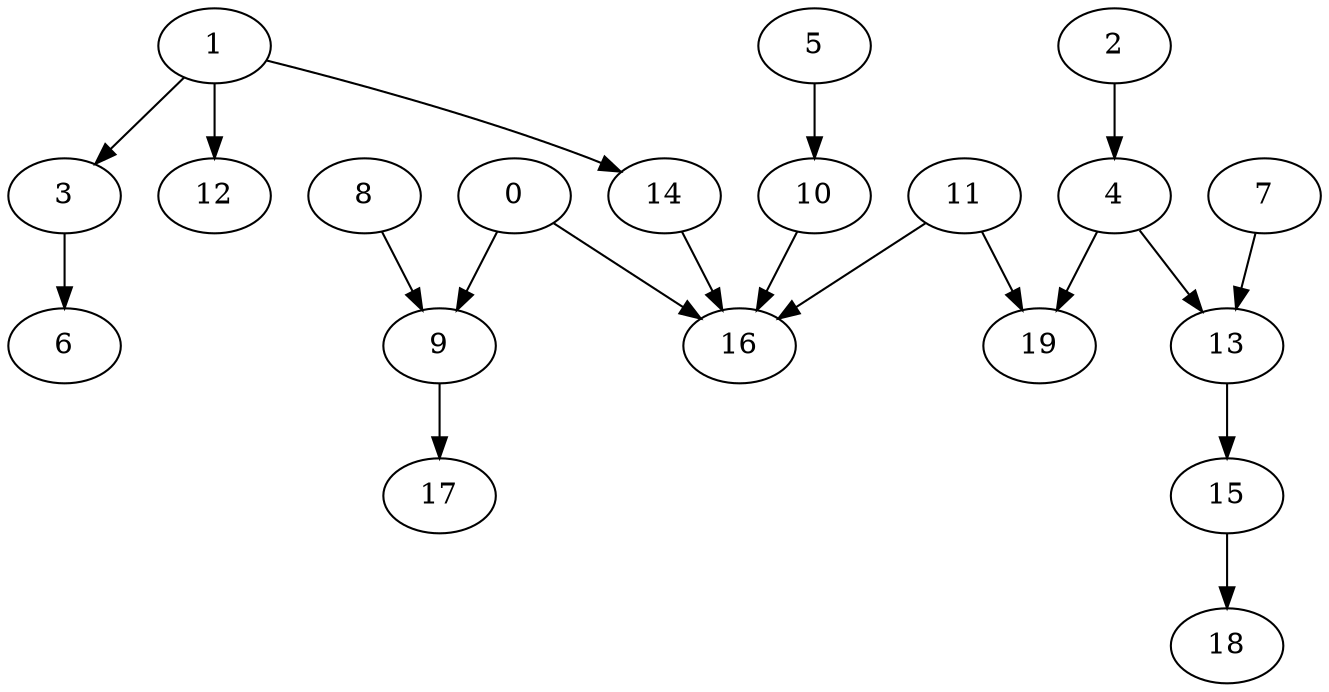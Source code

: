 digraph arbol {1 -> 3[Label=3];
15 -> 18[Label=2];
3 -> 6[Label=2];
1 -> 12[Label=2];
0 -> 16[Label=2];
14 -> 16[Label=1];
13 -> 15[Label=1];
11 -> 19[Label=1];
11 -> 16[Label=1];
10 -> 16[Label=1];
9 -> 17[Label=1];
8 -> 9[Label=1];
7 -> 13[Label=1];
5 -> 10[Label=1];
4 -> 19[Label=1];
4 -> 13[Label=1];
2 -> 4[Label=1];
1 -> 14[Label=1];
0 -> 9[Label=1];
}